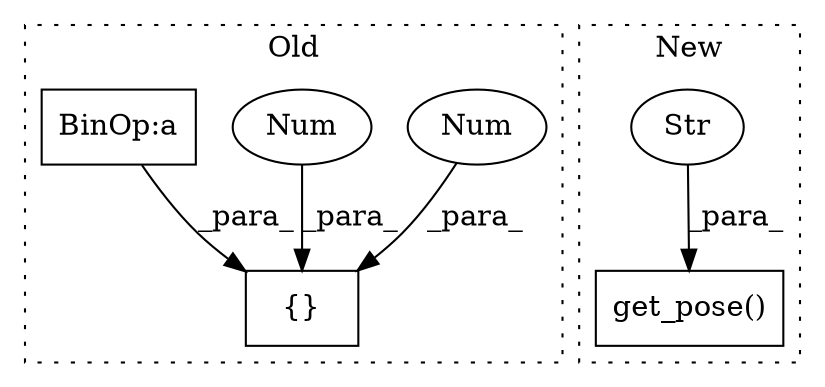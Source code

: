digraph G {
subgraph cluster0 {
1 [label="{}" a="59" s="817,837" l="1,0" shape="box"];
4 [label="Num" a="76" s="821" l="1" shape="ellipse"];
5 [label="Num" a="76" s="818" l="1" shape="ellipse"];
6 [label="BinOp:a" a="82" s="830" l="3" shape="box"];
label = "Old";
style="dotted";
}
subgraph cluster1 {
2 [label="get_pose()" a="75" s="597,618" l="12,1" shape="box"];
3 [label="Str" a="66" s="609" l="9" shape="ellipse"];
label = "New";
style="dotted";
}
3 -> 2 [label="_para_"];
4 -> 1 [label="_para_"];
5 -> 1 [label="_para_"];
6 -> 1 [label="_para_"];
}